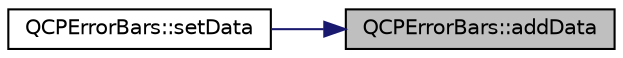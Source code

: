 digraph "QCPErrorBars::addData"
{
 // LATEX_PDF_SIZE
  edge [fontname="Helvetica",fontsize="10",labelfontname="Helvetica",labelfontsize="10"];
  node [fontname="Helvetica",fontsize="10",shape=record];
  rankdir="RL";
  Node1 [label="QCPErrorBars::addData",height=0.2,width=0.4,color="black", fillcolor="grey75", style="filled", fontcolor="black",tooltip=" "];
  Node1 -> Node2 [dir="back",color="midnightblue",fontsize="10",style="solid",fontname="Helvetica"];
  Node2 [label="QCPErrorBars::setData",height=0.2,width=0.4,color="black", fillcolor="white", style="filled",URL="$classQCPErrorBars.html#a2f33d68a7ec163b09017dce3d9d3abcc",tooltip=" "];
}
